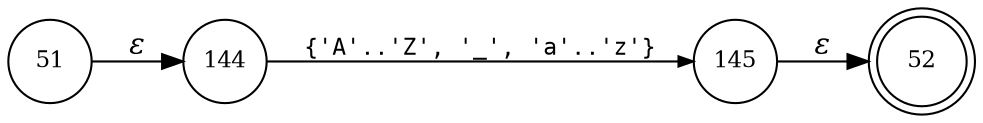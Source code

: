digraph ATN {
rankdir=LR;
s52[fontsize=11, label="52", shape=doublecircle, fixedsize=true, width=.6];
s144[fontsize=11,label="144", shape=circle, fixedsize=true, width=.55, peripheries=1];
s145[fontsize=11,label="145", shape=circle, fixedsize=true, width=.55, peripheries=1];
s51[fontsize=11,label="51", shape=circle, fixedsize=true, width=.55, peripheries=1];
s51 -> s144 [fontname="Times-Italic", label="&epsilon;"];
s144 -> s145 [fontsize=11, fontname="Courier", arrowsize=.7, label = "{'A'..'Z', '_', 'a'..'z'}", arrowhead = normal];
s145 -> s52 [fontname="Times-Italic", label="&epsilon;"];
}